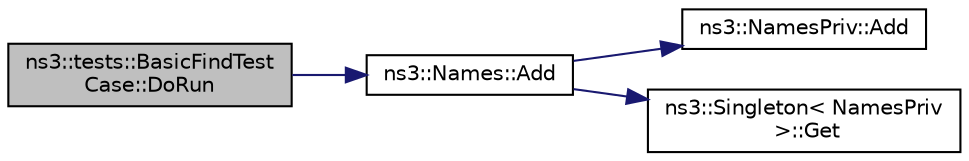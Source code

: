 digraph "ns3::tests::BasicFindTestCase::DoRun"
{
 // LATEX_PDF_SIZE
  edge [fontname="Helvetica",fontsize="10",labelfontname="Helvetica",labelfontsize="10"];
  node [fontname="Helvetica",fontsize="10",shape=record];
  rankdir="LR";
  Node1 [label="ns3::tests::BasicFindTest\lCase::DoRun",height=0.2,width=0.4,color="black", fillcolor="grey75", style="filled", fontcolor="black",tooltip="Implementation to actually run this TestCase."];
  Node1 -> Node2 [color="midnightblue",fontsize="10",style="solid",fontname="Helvetica"];
  Node2 [label="ns3::Names::Add",height=0.2,width=0.4,color="black", fillcolor="white", style="filled",URL="$classns3_1_1_names.html#a5075ee36f97059d897cf6430ce61e592",tooltip="Add the association between the string \"name\" and the Ptr<Object> obj."];
  Node2 -> Node3 [color="midnightblue",fontsize="10",style="solid",fontname="Helvetica"];
  Node3 [label="ns3::NamesPriv::Add",height=0.2,width=0.4,color="black", fillcolor="white", style="filled",URL="$classns3_1_1_names_priv.html#a1d9bc7794dedbcb88c7f875c084761bb",tooltip="Internal implementation for Names::Add(std::string,Ptr<Object>)"];
  Node2 -> Node4 [color="midnightblue",fontsize="10",style="solid",fontname="Helvetica"];
  Node4 [label="ns3::Singleton\< NamesPriv\l \>::Get",height=0.2,width=0.4,color="black", fillcolor="white", style="filled",URL="$classns3_1_1_singleton.html#a80a2cd3c25a27ea72add7a9f7a141ffa",tooltip="Get a pointer to the singleton instance."];
}
